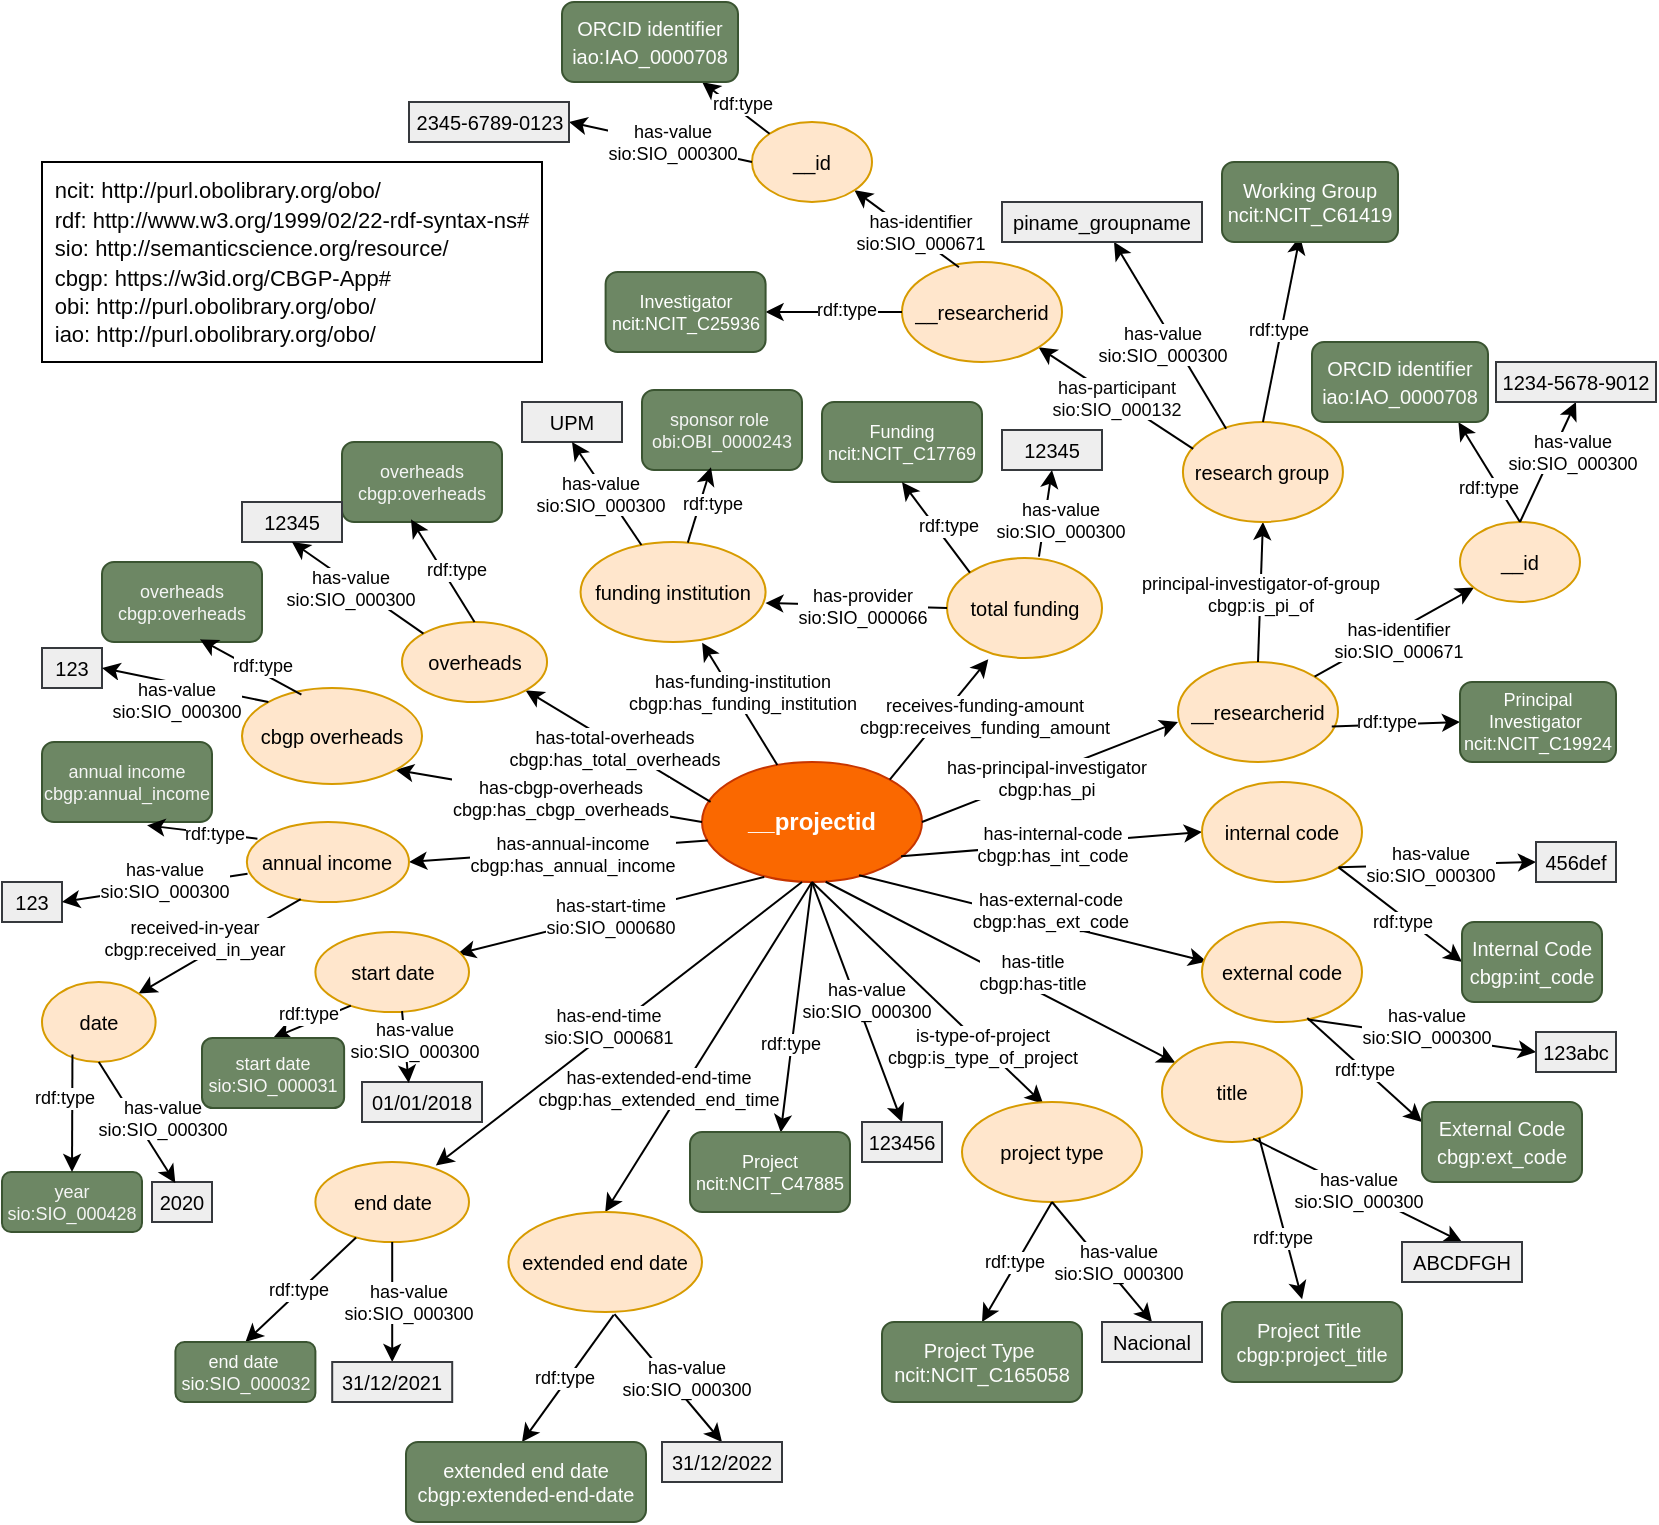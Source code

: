 <mxfile version="26.1.1">
  <diagram name="Página-1" id="Pl-FkIQaHepDsXEKqxGp">
    <mxGraphModel dx="1050" dy="470" grid="1" gridSize="10" guides="1" tooltips="1" connect="1" arrows="1" fold="1" page="1" pageScale="1" pageWidth="827" pageHeight="1169" math="0" shadow="0">
      <root>
        <mxCell id="0" />
        <mxCell id="1" parent="0" />
        <mxCell id="LgMS0iTI1OflwmQYuK7m-1" value="&lt;b&gt;&lt;font style=&quot;color: rgb(255, 255, 255);&quot;&gt;__projectid&lt;/font&gt;&lt;/b&gt;" style="ellipse;whiteSpace=wrap;html=1;fillColor=#fa6800;strokeColor=#C73500;fontColor=#000000;" parent="1" vertex="1">
          <mxGeometry x="350" y="400" width="110" height="60" as="geometry" />
        </mxCell>
        <mxCell id="LgMS0iTI1OflwmQYuK7m-2" value="" style="endArrow=classic;html=1;rounded=0;exitX=0.5;exitY=1;exitDx=0;exitDy=0;entryX=0.567;entryY=0.006;entryDx=0;entryDy=0;entryPerimeter=0;" parent="1" source="LgMS0iTI1OflwmQYuK7m-1" target="LgMS0iTI1OflwmQYuK7m-6" edge="1">
          <mxGeometry relative="1" as="geometry">
            <mxPoint x="400" y="460" as="sourcePoint" />
            <mxPoint x="360" y="540" as="targetPoint" />
          </mxGeometry>
        </mxCell>
        <mxCell id="LgMS0iTI1OflwmQYuK7m-3" value="rdf:type" style="edgeLabel;resizable=0;html=1;;align=center;verticalAlign=middle;fontSize=9;" parent="LgMS0iTI1OflwmQYuK7m-2" connectable="0" vertex="1">
          <mxGeometry relative="1" as="geometry">
            <mxPoint x="-3" y="18" as="offset" />
          </mxGeometry>
        </mxCell>
        <mxCell id="LgMS0iTI1OflwmQYuK7m-4" value="" style="endArrow=classic;html=1;rounded=0;exitX=0.5;exitY=1;exitDx=0;exitDy=0;entryX=0.5;entryY=0;entryDx=0;entryDy=0;" parent="1" source="LgMS0iTI1OflwmQYuK7m-1" target="LgMS0iTI1OflwmQYuK7m-8" edge="1">
          <mxGeometry relative="1" as="geometry">
            <mxPoint x="370" y="420" as="sourcePoint" />
            <mxPoint x="430" y="570" as="targetPoint" />
          </mxGeometry>
        </mxCell>
        <mxCell id="LgMS0iTI1OflwmQYuK7m-5" value="has-value&lt;div&gt;sio:SIO_000300&lt;/div&gt;" style="edgeLabel;resizable=0;html=1;;align=center;verticalAlign=middle;fontSize=9;labelBackgroundColor=default;" parent="LgMS0iTI1OflwmQYuK7m-4" connectable="0" vertex="1">
          <mxGeometry relative="1" as="geometry">
            <mxPoint x="4" y="-1" as="offset" />
          </mxGeometry>
        </mxCell>
        <mxCell id="LgMS0iTI1OflwmQYuK7m-6" value="Project&lt;div&gt;&lt;span style=&quot;font-family: &amp;quot;IBM Plex Sans&amp;quot;, Helvetica, Arial, sans-serif; text-align: start;&quot;&gt;ncit:NCIT_C47885&lt;/span&gt;&lt;/div&gt;" style="rounded=1;whiteSpace=wrap;html=1;fontSize=9;fillColor=#6d8764;strokeColor=#3A5431;fontColor=#ffffff;" parent="1" vertex="1">
          <mxGeometry x="344" y="585" width="80" height="40" as="geometry" />
        </mxCell>
        <mxCell id="LgMS0iTI1OflwmQYuK7m-7" value="&lt;div style=&quot;text-align: left;&quot;&gt;&lt;font style=&quot;font-size: 11px; color: light-dark(rgb(5, 5, 5), rgb(237, 237, 237));&quot;&gt;&lt;span style=&quot;background-color: transparent;&quot;&gt;ncit:&amp;nbsp;&lt;/span&gt;&lt;span style=&quot;background-color: transparent; font-family: &amp;quot;IBM Plex Sans&amp;quot;, Helvetica, Arial, sans-serif;&quot;&gt;http://purl.obolibrary.org/obo/&lt;/span&gt;&lt;/font&gt;&lt;/div&gt;&lt;div style=&quot;text-align: left;&quot;&gt;&lt;span style=&quot;font-family: &amp;quot;IBM Plex Sans&amp;quot;, Helvetica, Arial, sans-serif;&quot;&gt;&lt;font style=&quot;font-size: 11px; color: light-dark(rgb(5, 5, 5), rgb(237, 237, 237));&quot;&gt;rdf: http://www.w3.org/1999/02/22-rdf-syntax-ns#&lt;/font&gt;&lt;/span&gt;&lt;/div&gt;&lt;div style=&quot;text-align: left;&quot;&gt;&lt;font style=&quot;font-size: 11px; color: light-dark(rgb(5, 5, 5), rgb(237, 237, 237));&quot;&gt;&lt;span style=&quot;font-family: &amp;quot;IBM Plex Sans&amp;quot;, Helvetica, Arial, sans-serif;&quot;&gt;&lt;font style=&quot;&quot;&gt;sio:&amp;nbsp;&lt;/font&gt;&lt;/span&gt;&lt;span style=&quot;font-family: &amp;quot;IBM Plex Sans&amp;quot;, Helvetica, Arial, sans-serif; background-color: transparent;&quot;&gt;http://semanticscience.org/resource/&lt;/span&gt;&lt;/font&gt;&lt;/div&gt;&lt;div style=&quot;text-align: left;&quot;&gt;&lt;span style=&quot;font-family: &amp;quot;IBM Plex Sans&amp;quot;, Helvetica, Arial, sans-serif;&quot;&gt;&lt;font style=&quot;font-size: 11px; color: light-dark(rgb(5, 5, 5), rgb(237, 237, 237));&quot;&gt;cbgp: https://w3id.org/CBGP-App#&lt;/font&gt;&lt;/span&gt;&lt;/div&gt;&lt;div style=&quot;text-align: left;&quot;&gt;&lt;font style=&quot;font-size: 11px; color: light-dark(rgb(5, 5, 5), rgb(237, 237, 237));&quot;&gt;&lt;span style=&quot;font-family: &amp;quot;IBM Plex Sans&amp;quot;, Helvetica, Arial, sans-serif;&quot;&gt;&lt;font style=&quot;&quot;&gt;obi:&amp;nbsp;&lt;/font&gt;&lt;/span&gt;&lt;span style=&quot;font-family: &amp;quot;IBM Plex Sans&amp;quot;, Helvetica, Arial, sans-serif; background-color: transparent;&quot;&gt;http://purl.obolibrary.org/obo/&lt;/span&gt;&lt;/font&gt;&lt;/div&gt;&lt;div style=&quot;text-align: left;&quot;&gt;&lt;span style=&quot;font-family: &amp;quot;IBM Plex Sans&amp;quot;, Helvetica, Arial, sans-serif; background-color: transparent;&quot;&gt;&lt;font style=&quot;font-size: 11px; color: light-dark(rgb(5, 5, 5), rgb(237, 237, 237));&quot;&gt;iao: http://purl.obolibrary.org/obo/&lt;/font&gt;&lt;/span&gt;&lt;/div&gt;" style="text;html=1;align=center;verticalAlign=middle;whiteSpace=wrap;rounded=0;strokeColor=default;" parent="1" vertex="1">
          <mxGeometry x="20.0" y="100" width="250" height="100" as="geometry" />
        </mxCell>
        <mxCell id="LgMS0iTI1OflwmQYuK7m-8" value="123456" style="rounded=0;whiteSpace=wrap;html=1;fontSize=10;fillColor=#eeeeee;strokeColor=#36393d;" parent="1" vertex="1">
          <mxGeometry x="430" y="580" width="40" height="20" as="geometry" />
        </mxCell>
        <mxCell id="LgMS0iTI1OflwmQYuK7m-9" value="" style="endArrow=classic;html=1;rounded=0;entryX=0.451;entryY=0.018;entryDx=0;entryDy=0;entryPerimeter=0;exitX=0.5;exitY=1;exitDx=0;exitDy=0;" parent="1" source="LgMS0iTI1OflwmQYuK7m-1" target="LgMS0iTI1OflwmQYuK7m-11" edge="1">
          <mxGeometry relative="1" as="geometry">
            <mxPoint x="410" y="460" as="sourcePoint" />
            <mxPoint x="530" y="570" as="targetPoint" />
          </mxGeometry>
        </mxCell>
        <mxCell id="LgMS0iTI1OflwmQYuK7m-10" value="is-type-of-project&lt;div&gt;cbgp:is_type_of_project&lt;/div&gt;" style="edgeLabel;resizable=0;html=1;;align=center;verticalAlign=middle;fontSize=9;" parent="LgMS0iTI1OflwmQYuK7m-9" connectable="0" vertex="1">
          <mxGeometry relative="1" as="geometry">
            <mxPoint x="27" y="26" as="offset" />
          </mxGeometry>
        </mxCell>
        <mxCell id="LgMS0iTI1OflwmQYuK7m-11" value="project type" style="ellipse;whiteSpace=wrap;html=1;fillColor=#ffe6cc;strokeColor=#d79b00;fontSize=10;fontColor=#000000;" parent="1" vertex="1">
          <mxGeometry x="480" y="570" width="90" height="50" as="geometry" />
        </mxCell>
        <mxCell id="LgMS0iTI1OflwmQYuK7m-12" value="" style="endArrow=classic;html=1;rounded=0;exitX=0.5;exitY=1;exitDx=0;exitDy=0;entryX=0.5;entryY=0;entryDx=0;entryDy=0;" parent="1" source="LgMS0iTI1OflwmQYuK7m-11" target="LgMS0iTI1OflwmQYuK7m-16" edge="1">
          <mxGeometry relative="1" as="geometry">
            <mxPoint x="370" y="600" as="sourcePoint" />
            <mxPoint x="500" y="680" as="targetPoint" />
          </mxGeometry>
        </mxCell>
        <mxCell id="LgMS0iTI1OflwmQYuK7m-13" value="rdf:type" style="edgeLabel;resizable=0;html=1;;align=center;verticalAlign=middle;fontSize=9;" parent="LgMS0iTI1OflwmQYuK7m-12" connectable="0" vertex="1">
          <mxGeometry relative="1" as="geometry">
            <mxPoint x="-2" as="offset" />
          </mxGeometry>
        </mxCell>
        <mxCell id="LgMS0iTI1OflwmQYuK7m-14" value="" style="endArrow=classic;html=1;rounded=0;exitX=0.5;exitY=1;exitDx=0;exitDy=0;entryX=0.5;entryY=0;entryDx=0;entryDy=0;" parent="1" source="LgMS0iTI1OflwmQYuK7m-11" target="LgMS0iTI1OflwmQYuK7m-17" edge="1">
          <mxGeometry relative="1" as="geometry">
            <mxPoint x="370" y="600" as="sourcePoint" />
            <mxPoint x="590" y="690" as="targetPoint" />
          </mxGeometry>
        </mxCell>
        <mxCell id="LgMS0iTI1OflwmQYuK7m-15" value="has-value&lt;div&gt;sio:SIO_000300&lt;/div&gt;" style="edgeLabel;resizable=0;html=1;;align=center;verticalAlign=middle;fontSize=9;" parent="LgMS0iTI1OflwmQYuK7m-14" connectable="0" vertex="1">
          <mxGeometry relative="1" as="geometry">
            <mxPoint x="8" as="offset" />
          </mxGeometry>
        </mxCell>
        <mxCell id="LgMS0iTI1OflwmQYuK7m-16" value="&lt;span style=&quot;font-size: 10px;&quot;&gt;Project Type&amp;nbsp;&lt;/span&gt;&lt;div style=&quot;font-size: 10px;&quot;&gt;ncit:&lt;span style=&quot;font-family: &amp;quot;IBM Plex Sans&amp;quot;, Helvetica, Arial, sans-serif; text-align: start; background-color: transparent;&quot;&gt;NCIT_C165058&lt;/span&gt;&lt;/div&gt;" style="rounded=1;whiteSpace=wrap;html=1;fontSize=11;fillColor=#6d8764;strokeColor=#3A5431;fontColor=light-dark(#fcfcfc, #121212);" parent="1" vertex="1">
          <mxGeometry x="440" y="680" width="100" height="40" as="geometry" />
        </mxCell>
        <mxCell id="LgMS0iTI1OflwmQYuK7m-17" value="Nacional" style="rounded=0;whiteSpace=wrap;html=1;fontSize=10;fillColor=#eeeeee;strokeColor=#36393d;" parent="1" vertex="1">
          <mxGeometry x="550" y="680" width="50" height="20" as="geometry" />
        </mxCell>
        <mxCell id="LgMS0iTI1OflwmQYuK7m-18" value="" style="endArrow=classic;html=1;rounded=0;exitX=0.562;exitY=0.998;exitDx=0;exitDy=0;exitPerimeter=0;" parent="1" source="LgMS0iTI1OflwmQYuK7m-1" target="LgMS0iTI1OflwmQYuK7m-20" edge="1">
          <mxGeometry relative="1" as="geometry">
            <mxPoint x="370" y="500" as="sourcePoint" />
            <mxPoint x="600" y="530" as="targetPoint" />
          </mxGeometry>
        </mxCell>
        <mxCell id="LgMS0iTI1OflwmQYuK7m-19" value="has-title&lt;div&gt;cbgp:has-title&lt;/div&gt;" style="edgeLabel;resizable=0;html=1;;align=center;verticalAlign=middle;fontSize=9;" parent="LgMS0iTI1OflwmQYuK7m-18" connectable="0" vertex="1">
          <mxGeometry relative="1" as="geometry">
            <mxPoint x="15" as="offset" />
          </mxGeometry>
        </mxCell>
        <mxCell id="LgMS0iTI1OflwmQYuK7m-20" value="title" style="ellipse;whiteSpace=wrap;html=1;fillColor=#ffe6cc;strokeColor=#d79b00;fontSize=10;fontColor=#000000;" parent="1" vertex="1">
          <mxGeometry x="580" y="540" width="70" height="50" as="geometry" />
        </mxCell>
        <mxCell id="LgMS0iTI1OflwmQYuK7m-24" value="" style="endArrow=classic;html=1;rounded=0;exitX=0.694;exitY=0.958;exitDx=0;exitDy=0;fontSize=9;exitPerimeter=0;entryX=0.445;entryY=-0.035;entryDx=0;entryDy=0;entryPerimeter=0;" parent="1" source="LgMS0iTI1OflwmQYuK7m-20" target="LgMS0iTI1OflwmQYuK7m-29" edge="1">
          <mxGeometry relative="1" as="geometry">
            <mxPoint x="660" y="620" as="sourcePoint" />
            <mxPoint x="630" y="670" as="targetPoint" />
          </mxGeometry>
        </mxCell>
        <mxCell id="LgMS0iTI1OflwmQYuK7m-25" value="rdf:type" style="edgeLabel;resizable=0;html=1;;align=center;verticalAlign=middle;fontSize=9;" parent="LgMS0iTI1OflwmQYuK7m-24" connectable="0" vertex="1">
          <mxGeometry relative="1" as="geometry">
            <mxPoint y="9" as="offset" />
          </mxGeometry>
        </mxCell>
        <mxCell id="LgMS0iTI1OflwmQYuK7m-26" value="" style="endArrow=classic;html=1;rounded=0;exitX=0.65;exitY=0.966;exitDx=0;exitDy=0;exitPerimeter=0;entryX=0.5;entryY=0;entryDx=0;entryDy=0;" parent="1" source="LgMS0iTI1OflwmQYuK7m-20" target="LgMS0iTI1OflwmQYuK7m-30" edge="1">
          <mxGeometry relative="1" as="geometry">
            <mxPoint x="630" y="590" as="sourcePoint" />
            <mxPoint x="720" y="630" as="targetPoint" />
          </mxGeometry>
        </mxCell>
        <mxCell id="LgMS0iTI1OflwmQYuK7m-27" value="has-value&lt;div&gt;sio:SIO_000300&lt;/div&gt;" style="edgeLabel;resizable=0;html=1;;align=center;verticalAlign=middle;fontSize=9;" parent="LgMS0iTI1OflwmQYuK7m-26" connectable="0" vertex="1">
          <mxGeometry relative="1" as="geometry" />
        </mxCell>
        <mxCell id="LgMS0iTI1OflwmQYuK7m-29" value="&lt;span style=&quot;font-size: 10px;&quot;&gt;Project Title&amp;nbsp;&lt;/span&gt;&lt;div style=&quot;font-size: 10px;&quot;&gt;cbgp:project_title&lt;/div&gt;" style="rounded=1;whiteSpace=wrap;html=1;fontSize=11;fillColor=#6d8764;strokeColor=#3A5431;fontColor=light-dark(#fcfcfc, #121212);" parent="1" vertex="1">
          <mxGeometry x="610" y="670" width="90" height="40" as="geometry" />
        </mxCell>
        <mxCell id="LgMS0iTI1OflwmQYuK7m-30" value="ABCDFGH" style="rounded=0;whiteSpace=wrap;html=1;fontSize=10;fillColor=#eeeeee;strokeColor=#36393d;" parent="1" vertex="1">
          <mxGeometry x="700" y="640" width="60" height="20" as="geometry" />
        </mxCell>
        <mxCell id="LgMS0iTI1OflwmQYuK7m-31" value="" style="endArrow=classic;html=1;rounded=0;exitX=0.714;exitY=0.944;exitDx=0;exitDy=0;exitPerimeter=0;entryX=0.029;entryY=0.395;entryDx=0;entryDy=0;entryPerimeter=0;" parent="1" source="LgMS0iTI1OflwmQYuK7m-1" target="LgMS0iTI1OflwmQYuK7m-33" edge="1">
          <mxGeometry relative="1" as="geometry">
            <mxPoint x="460" y="470" as="sourcePoint" />
            <mxPoint x="620" y="500" as="targetPoint" />
          </mxGeometry>
        </mxCell>
        <mxCell id="LgMS0iTI1OflwmQYuK7m-32" value="has-external-code&lt;div&gt;cbgp:has_ext_code&lt;/div&gt;" style="edgeLabel;resizable=0;html=1;;align=center;verticalAlign=middle;fontSize=9;" parent="LgMS0iTI1OflwmQYuK7m-31" connectable="0" vertex="1">
          <mxGeometry relative="1" as="geometry">
            <mxPoint x="8" y="-4" as="offset" />
          </mxGeometry>
        </mxCell>
        <mxCell id="LgMS0iTI1OflwmQYuK7m-33" value="external code" style="ellipse;whiteSpace=wrap;html=1;fillColor=#ffe6cc;strokeColor=#d79b00;fontSize=10;fontColor=#000000;" parent="1" vertex="1">
          <mxGeometry x="600" y="480" width="80" height="50" as="geometry" />
        </mxCell>
        <mxCell id="LgMS0iTI1OflwmQYuK7m-34" value="" style="endArrow=classic;html=1;rounded=0;exitX=0.658;exitY=0.96;exitDx=0;exitDy=0;exitPerimeter=0;entryX=0;entryY=0.25;entryDx=0;entryDy=0;" parent="1" source="LgMS0iTI1OflwmQYuK7m-33" target="LgMS0iTI1OflwmQYuK7m-38" edge="1">
          <mxGeometry relative="1" as="geometry">
            <mxPoint x="620" y="470" as="sourcePoint" />
            <mxPoint x="710" y="580" as="targetPoint" />
          </mxGeometry>
        </mxCell>
        <mxCell id="LgMS0iTI1OflwmQYuK7m-35" value="rdf:type" style="edgeLabel;resizable=0;html=1;;align=center;verticalAlign=middle;fontSize=9;" parent="LgMS0iTI1OflwmQYuK7m-34" connectable="0" vertex="1">
          <mxGeometry relative="1" as="geometry" />
        </mxCell>
        <mxCell id="LgMS0iTI1OflwmQYuK7m-36" value="" style="endArrow=classic;html=1;rounded=0;exitX=0.663;exitY=0.975;exitDx=0;exitDy=0;exitPerimeter=0;entryX=0;entryY=0.5;entryDx=0;entryDy=0;" parent="1" source="LgMS0iTI1OflwmQYuK7m-33" target="LgMS0iTI1OflwmQYuK7m-39" edge="1">
          <mxGeometry relative="1" as="geometry">
            <mxPoint x="620" y="560" as="sourcePoint" />
            <mxPoint x="780" y="550" as="targetPoint" />
          </mxGeometry>
        </mxCell>
        <mxCell id="LgMS0iTI1OflwmQYuK7m-37" value="has-value&lt;div&gt;sio:SIO_000300&lt;/div&gt;" style="edgeLabel;resizable=0;html=1;;align=center;verticalAlign=middle;fontSize=9;" parent="LgMS0iTI1OflwmQYuK7m-36" connectable="0" vertex="1">
          <mxGeometry relative="1" as="geometry">
            <mxPoint x="2" y="-5" as="offset" />
          </mxGeometry>
        </mxCell>
        <mxCell id="LgMS0iTI1OflwmQYuK7m-38" value="&lt;span style=&quot;font-size: 10px;&quot;&gt;External Code&lt;/span&gt;&lt;div&gt;&lt;span style=&quot;font-size: 10px;&quot;&gt;cbgp:ext_code&lt;/span&gt;&lt;/div&gt;" style="rounded=1;whiteSpace=wrap;html=1;fontSize=11;fillColor=#6d8764;strokeColor=#3A5431;fontColor=light-dark(#fcfcfc, #121212);" parent="1" vertex="1">
          <mxGeometry x="710" y="570" width="80" height="40" as="geometry" />
        </mxCell>
        <mxCell id="LgMS0iTI1OflwmQYuK7m-39" value="123abc" style="rounded=0;whiteSpace=wrap;html=1;fontSize=10;fillColor=#eeeeee;strokeColor=#36393d;" parent="1" vertex="1">
          <mxGeometry x="767" y="535" width="40" height="20" as="geometry" />
        </mxCell>
        <mxCell id="LgMS0iTI1OflwmQYuK7m-41" value="" style="endArrow=classic;html=1;rounded=0;exitX=0.905;exitY=0.786;exitDx=0;exitDy=0;exitPerimeter=0;entryX=0;entryY=0.5;entryDx=0;entryDy=0;" parent="1" source="LgMS0iTI1OflwmQYuK7m-1" target="LgMS0iTI1OflwmQYuK7m-43" edge="1">
          <mxGeometry relative="1" as="geometry">
            <mxPoint x="520" y="460" as="sourcePoint" />
            <mxPoint x="610" y="440" as="targetPoint" />
          </mxGeometry>
        </mxCell>
        <mxCell id="LgMS0iTI1OflwmQYuK7m-42" value="has-internal-code&lt;div&gt;cbgp:has_int_code&lt;/div&gt;" style="edgeLabel;resizable=0;html=1;;align=center;verticalAlign=middle;fontSize=9;" parent="LgMS0iTI1OflwmQYuK7m-41" connectable="0" vertex="1">
          <mxGeometry relative="1" as="geometry" />
        </mxCell>
        <mxCell id="LgMS0iTI1OflwmQYuK7m-43" value="internal code" style="ellipse;whiteSpace=wrap;html=1;fillColor=#ffe6cc;strokeColor=#d79b00;fontSize=10;fontColor=#000000;" parent="1" vertex="1">
          <mxGeometry x="600" y="410" width="80" height="50" as="geometry" />
        </mxCell>
        <mxCell id="LgMS0iTI1OflwmQYuK7m-44" value="" style="endArrow=classic;html=1;rounded=0;exitX=1;exitY=1;exitDx=0;exitDy=0;entryX=0;entryY=0.5;entryDx=0;entryDy=0;" parent="1" source="LgMS0iTI1OflwmQYuK7m-43" target="LgMS0iTI1OflwmQYuK7m-48" edge="1">
          <mxGeometry relative="1" as="geometry">
            <mxPoint x="520" y="460" as="sourcePoint" />
            <mxPoint x="730" y="500" as="targetPoint" />
          </mxGeometry>
        </mxCell>
        <mxCell id="LgMS0iTI1OflwmQYuK7m-45" value="rdf:type" style="edgeLabel;resizable=0;html=1;;align=center;verticalAlign=middle;fontSize=9;" parent="LgMS0iTI1OflwmQYuK7m-44" connectable="0" vertex="1">
          <mxGeometry relative="1" as="geometry">
            <mxPoint x="1" y="3" as="offset" />
          </mxGeometry>
        </mxCell>
        <mxCell id="LgMS0iTI1OflwmQYuK7m-46" value="" style="endArrow=classic;html=1;rounded=0;exitX=1;exitY=1;exitDx=0;exitDy=0;entryX=0;entryY=0.5;entryDx=0;entryDy=0;" parent="1" source="LgMS0iTI1OflwmQYuK7m-43" target="LgMS0iTI1OflwmQYuK7m-49" edge="1">
          <mxGeometry relative="1" as="geometry">
            <mxPoint x="520" y="460" as="sourcePoint" />
            <mxPoint x="770" y="450" as="targetPoint" />
          </mxGeometry>
        </mxCell>
        <mxCell id="LgMS0iTI1OflwmQYuK7m-47" value="has-value&lt;div&gt;sio:SIO_000300&lt;/div&gt;" style="edgeLabel;resizable=0;html=1;;align=center;verticalAlign=middle;fontSize=9;" parent="LgMS0iTI1OflwmQYuK7m-46" connectable="0" vertex="1">
          <mxGeometry relative="1" as="geometry">
            <mxPoint x="-4" y="-1" as="offset" />
          </mxGeometry>
        </mxCell>
        <mxCell id="LgMS0iTI1OflwmQYuK7m-48" value="&lt;span style=&quot;font-size: 10px;&quot;&gt;Internal Code&lt;/span&gt;&lt;div&gt;&lt;span style=&quot;font-size: 10px;&quot;&gt;cbgp:int_code&lt;/span&gt;&lt;/div&gt;" style="rounded=1;whiteSpace=wrap;html=1;fontSize=11;fillColor=#6d8764;strokeColor=#3A5431;fontColor=light-dark(#fcfcfc, #121212);" parent="1" vertex="1">
          <mxGeometry x="730" y="480" width="70" height="40" as="geometry" />
        </mxCell>
        <mxCell id="LgMS0iTI1OflwmQYuK7m-49" value="456def" style="rounded=0;whiteSpace=wrap;html=1;fontSize=10;fillColor=#eeeeee;strokeColor=#36393d;" parent="1" vertex="1">
          <mxGeometry x="767" y="440" width="40" height="20" as="geometry" />
        </mxCell>
        <mxCell id="LgMS0iTI1OflwmQYuK7m-50" value="" style="endArrow=classic;html=1;rounded=0;exitX=1;exitY=0.5;exitDx=0;exitDy=0;entryX=0;entryY=0.6;entryDx=0;entryDy=0;entryPerimeter=0;" parent="1" source="LgMS0iTI1OflwmQYuK7m-1" target="LgMS0iTI1OflwmQYuK7m-52" edge="1">
          <mxGeometry relative="1" as="geometry">
            <mxPoint x="370" y="450" as="sourcePoint" />
            <mxPoint x="600" y="380" as="targetPoint" />
          </mxGeometry>
        </mxCell>
        <mxCell id="LgMS0iTI1OflwmQYuK7m-51" value="has-principal-investigator&lt;div&gt;cbgp:has_pi&lt;/div&gt;" style="edgeLabel;resizable=0;html=1;;align=center;verticalAlign=middle;fontSize=9;" parent="LgMS0iTI1OflwmQYuK7m-50" connectable="0" vertex="1">
          <mxGeometry relative="1" as="geometry">
            <mxPoint x="-2" y="3" as="offset" />
          </mxGeometry>
        </mxCell>
        <mxCell id="LgMS0iTI1OflwmQYuK7m-52" value="__researcherid" style="ellipse;whiteSpace=wrap;html=1;fillColor=#ffe6cc;strokeColor=#d79b00;fontSize=10;fontColor=#000000;" parent="1" vertex="1">
          <mxGeometry x="588" y="350" width="80" height="50" as="geometry" />
        </mxCell>
        <mxCell id="LgMS0iTI1OflwmQYuK7m-53" value="" style="endArrow=classic;html=1;rounded=0;exitX=1;exitY=0;exitDx=0;exitDy=0;" parent="1" source="LgMS0iTI1OflwmQYuK7m-52" target="LgMS0iTI1OflwmQYuK7m-55" edge="1">
          <mxGeometry relative="1" as="geometry">
            <mxPoint x="667.43" y="321" as="sourcePoint" />
            <mxPoint x="734.47" y="230" as="targetPoint" />
          </mxGeometry>
        </mxCell>
        <mxCell id="LgMS0iTI1OflwmQYuK7m-54" value="has-identifier&lt;div&gt;sio:SIO_000671&lt;/div&gt;" style="edgeLabel;resizable=0;html=1;;align=center;verticalAlign=middle;fontSize=9;" parent="LgMS0iTI1OflwmQYuK7m-53" connectable="0" vertex="1">
          <mxGeometry relative="1" as="geometry">
            <mxPoint x="2" y="4" as="offset" />
          </mxGeometry>
        </mxCell>
        <mxCell id="LgMS0iTI1OflwmQYuK7m-55" value="__id" style="ellipse;whiteSpace=wrap;html=1;fillColor=#ffe6cc;strokeColor=#d79b00;fontSize=10;fontColor=#000000;" parent="1" vertex="1">
          <mxGeometry x="729" y="280" width="60" height="40" as="geometry" />
        </mxCell>
        <mxCell id="LgMS0iTI1OflwmQYuK7m-56" value="" style="endArrow=classic;html=1;rounded=0;exitX=0.961;exitY=0.646;exitDx=0;exitDy=0;entryX=0;entryY=0.5;entryDx=0;entryDy=0;exitPerimeter=0;" parent="1" source="LgMS0iTI1OflwmQYuK7m-52" target="LgMS0iTI1OflwmQYuK7m-58" edge="1">
          <mxGeometry relative="1" as="geometry">
            <mxPoint x="680" y="360" as="sourcePoint" />
            <mxPoint x="750" y="340" as="targetPoint" />
          </mxGeometry>
        </mxCell>
        <mxCell id="LgMS0iTI1OflwmQYuK7m-57" value="rdf:type" style="edgeLabel;resizable=0;html=1;;align=center;verticalAlign=middle;fontSize=9;" parent="LgMS0iTI1OflwmQYuK7m-56" connectable="0" vertex="1">
          <mxGeometry relative="1" as="geometry">
            <mxPoint x="-5" y="-1" as="offset" />
          </mxGeometry>
        </mxCell>
        <mxCell id="LgMS0iTI1OflwmQYuK7m-58" value="&lt;span&gt;Principal Investigator&amp;nbsp;&lt;/span&gt;&lt;div&gt;&lt;span&gt;ncit:&lt;/span&gt;&lt;span style=&quot;font-family: &amp;quot;IBM Plex Sans&amp;quot;, Helvetica, Arial, sans-serif; text-align: start; background-color: transparent;&quot;&gt;NCIT_C19924&lt;/span&gt;&lt;/div&gt;" style="rounded=1;whiteSpace=wrap;html=1;fontSize=9;fillColor=#6d8764;strokeColor=#3A5431;fontColor=light-dark(#ffffff, #121212);" parent="1" vertex="1">
          <mxGeometry x="729" y="360" width="78" height="40" as="geometry" />
        </mxCell>
        <mxCell id="LgMS0iTI1OflwmQYuK7m-59" value="" style="endArrow=classic;html=1;rounded=0;exitX=0.5;exitY=0;exitDx=0;exitDy=0;entryX=0.832;entryY=1.003;entryDx=0;entryDy=0;entryPerimeter=0;" parent="1" source="LgMS0iTI1OflwmQYuK7m-55" target="LgMS0iTI1OflwmQYuK7m-63" edge="1">
          <mxGeometry relative="1" as="geometry">
            <mxPoint x="714.47" y="190" as="sourcePoint" />
            <mxPoint x="734.47" y="190" as="targetPoint" />
          </mxGeometry>
        </mxCell>
        <mxCell id="LgMS0iTI1OflwmQYuK7m-60" value="rdf:type" style="edgeLabel;resizable=0;html=1;;align=center;verticalAlign=middle;fontSize=9;" parent="LgMS0iTI1OflwmQYuK7m-59" connectable="0" vertex="1">
          <mxGeometry relative="1" as="geometry">
            <mxPoint x="-1" y="8" as="offset" />
          </mxGeometry>
        </mxCell>
        <mxCell id="LgMS0iTI1OflwmQYuK7m-61" value="" style="endArrow=classic;html=1;rounded=0;exitX=0.5;exitY=0;exitDx=0;exitDy=0;entryX=0.5;entryY=1;entryDx=0;entryDy=0;" parent="1" source="LgMS0iTI1OflwmQYuK7m-55" target="LgMS0iTI1OflwmQYuK7m-64" edge="1">
          <mxGeometry relative="1" as="geometry">
            <mxPoint x="714.47" y="190" as="sourcePoint" />
            <mxPoint x="794.47" y="150" as="targetPoint" />
          </mxGeometry>
        </mxCell>
        <mxCell id="LgMS0iTI1OflwmQYuK7m-62" value="has-value&lt;div&gt;sio:SIO_000300&lt;/div&gt;" style="edgeLabel;resizable=0;html=1;;align=center;verticalAlign=middle;fontSize=9;" parent="LgMS0iTI1OflwmQYuK7m-61" connectable="0" vertex="1">
          <mxGeometry relative="1" as="geometry">
            <mxPoint x="12" y="-5" as="offset" />
          </mxGeometry>
        </mxCell>
        <mxCell id="LgMS0iTI1OflwmQYuK7m-63" value="&lt;span style=&quot;font-size: 10px;&quot;&gt;ORCID identifier&lt;/span&gt;&lt;div&gt;&lt;span style=&quot;font-size: 10px;&quot;&gt;iao:IAO_0000708&lt;/span&gt;&lt;/div&gt;" style="rounded=1;whiteSpace=wrap;html=1;fontSize=11;fillColor=#6d8764;strokeColor=#3A5431;fontColor=light-dark(#fcfcfc, #121212);" parent="1" vertex="1">
          <mxGeometry x="655" y="190" width="88" height="40" as="geometry" />
        </mxCell>
        <mxCell id="LgMS0iTI1OflwmQYuK7m-64" value="1234-5678-9012" style="rounded=0;whiteSpace=wrap;html=1;fontSize=10;fillColor=#eeeeee;strokeColor=#36393d;" parent="1" vertex="1">
          <mxGeometry x="747" y="200" width="80" height="20" as="geometry" />
        </mxCell>
        <mxCell id="LgMS0iTI1OflwmQYuK7m-65" value="" style="endArrow=classic;html=1;rounded=0;entryX=0.5;entryY=1;entryDx=0;entryDy=0;exitX=0.5;exitY=0;exitDx=0;exitDy=0;" parent="1" source="LgMS0iTI1OflwmQYuK7m-52" target="LgMS0iTI1OflwmQYuK7m-67" edge="1">
          <mxGeometry relative="1" as="geometry">
            <mxPoint x="620" y="350" as="sourcePoint" />
            <mxPoint x="654.47" y="230" as="targetPoint" />
          </mxGeometry>
        </mxCell>
        <mxCell id="LgMS0iTI1OflwmQYuK7m-66" value="principal-investigator-of-group&lt;div&gt;cbgp:is_pi_of&lt;/div&gt;" style="edgeLabel;resizable=0;html=1;;align=center;verticalAlign=middle;fontSize=9;" parent="LgMS0iTI1OflwmQYuK7m-65" connectable="0" vertex="1">
          <mxGeometry relative="1" as="geometry">
            <mxPoint y="1" as="offset" />
          </mxGeometry>
        </mxCell>
        <mxCell id="LgMS0iTI1OflwmQYuK7m-67" value="research group" style="ellipse;whiteSpace=wrap;html=1;fillColor=#ffe6cc;strokeColor=#d79b00;fontSize=10;fontColor=#000000;" parent="1" vertex="1">
          <mxGeometry x="590.47" y="230" width="80" height="50" as="geometry" />
        </mxCell>
        <mxCell id="LgMS0iTI1OflwmQYuK7m-68" value="" style="endArrow=classic;html=1;rounded=0;exitX=0.5;exitY=0;exitDx=0;exitDy=0;entryX=0.443;entryY=0.929;entryDx=0;entryDy=0;entryPerimeter=0;" parent="1" source="LgMS0iTI1OflwmQYuK7m-67" target="LgMS0iTI1OflwmQYuK7m-70" edge="1">
          <mxGeometry relative="1" as="geometry">
            <mxPoint x="444.47" y="220" as="sourcePoint" />
            <mxPoint x="626.47" y="140" as="targetPoint" />
          </mxGeometry>
        </mxCell>
        <mxCell id="LgMS0iTI1OflwmQYuK7m-69" value="rdf:type" style="edgeLabel;resizable=0;html=1;;align=center;verticalAlign=middle;fontSize=9;" parent="LgMS0iTI1OflwmQYuK7m-68" connectable="0" vertex="1">
          <mxGeometry relative="1" as="geometry">
            <mxPoint x="-2" as="offset" />
          </mxGeometry>
        </mxCell>
        <mxCell id="LgMS0iTI1OflwmQYuK7m-70" value="&lt;span&gt;Working Group&lt;/span&gt;&lt;div&gt;&lt;span&gt;ncit:&lt;/span&gt;&lt;span style=&quot;font-family: &amp;quot;IBM Plex Sans&amp;quot;, Helvetica, Arial, sans-serif; text-align: start; background-color: transparent;&quot;&gt;NCIT_C61419&lt;/span&gt;&lt;/div&gt;" style="rounded=1;whiteSpace=wrap;html=1;fontSize=10;fillColor=#6d8764;strokeColor=#3A5431;fontColor=light-dark(#ffffff, #121212);" parent="1" vertex="1">
          <mxGeometry x="610" y="100" width="88" height="40" as="geometry" />
        </mxCell>
        <mxCell id="LgMS0iTI1OflwmQYuK7m-72" value="" style="endArrow=classic;html=1;rounded=0;exitX=0.27;exitY=0.067;exitDx=0;exitDy=0;exitPerimeter=0;" parent="1" source="LgMS0iTI1OflwmQYuK7m-67" target="LgMS0iTI1OflwmQYuK7m-74" edge="1">
          <mxGeometry relative="1" as="geometry">
            <mxPoint x="514.47" y="210" as="sourcePoint" />
            <mxPoint x="554.47" y="150" as="targetPoint" />
          </mxGeometry>
        </mxCell>
        <mxCell id="LgMS0iTI1OflwmQYuK7m-73" value="has-value&lt;div&gt;sio:SIO_000300&lt;/div&gt;" style="edgeLabel;resizable=0;html=1;;align=center;verticalAlign=middle;fontSize=9;" parent="LgMS0iTI1OflwmQYuK7m-72" connectable="0" vertex="1">
          <mxGeometry relative="1" as="geometry">
            <mxPoint x="-4" y="4" as="offset" />
          </mxGeometry>
        </mxCell>
        <mxCell id="LgMS0iTI1OflwmQYuK7m-74" value="piname_groupname" style="rounded=0;whiteSpace=wrap;html=1;fontSize=10;fillColor=#eeeeee;strokeColor=#36393d;" parent="1" vertex="1">
          <mxGeometry x="500" y="120" width="100" height="20" as="geometry" />
        </mxCell>
        <mxCell id="LgMS0iTI1OflwmQYuK7m-75" value="" style="endArrow=classic;html=1;rounded=0;exitX=0.064;exitY=0.269;exitDx=0;exitDy=0;exitPerimeter=0;entryX=1;entryY=1;entryDx=0;entryDy=0;" parent="1" source="LgMS0iTI1OflwmQYuK7m-67" target="LgMS0iTI1OflwmQYuK7m-77" edge="1">
          <mxGeometry relative="1" as="geometry">
            <mxPoint x="514.47" y="210" as="sourcePoint" />
            <mxPoint x="494.47" y="203" as="targetPoint" />
          </mxGeometry>
        </mxCell>
        <mxCell id="LgMS0iTI1OflwmQYuK7m-76" value="has-participant&lt;div&gt;sio:&lt;span style=&quot;font-family: &amp;quot;IBM Plex Sans&amp;quot;, Helvetica, Arial, sans-serif; text-align: start; text-wrap-mode: wrap; background-color: light-dark(#ffffff, var(--ge-dark-color, #121212));&quot;&gt;SIO_000132&lt;/span&gt;&lt;/div&gt;" style="edgeLabel;resizable=0;html=1;;align=center;verticalAlign=middle;fontSize=9;fontColor=light-dark(#080808, #ededed);" parent="LgMS0iTI1OflwmQYuK7m-75" connectable="0" vertex="1">
          <mxGeometry relative="1" as="geometry" />
        </mxCell>
        <mxCell id="LgMS0iTI1OflwmQYuK7m-77" value="__researcherid" style="ellipse;whiteSpace=wrap;html=1;fillColor=#ffe6cc;strokeColor=#d79b00;fontSize=10;fontColor=#000000;" parent="1" vertex="1">
          <mxGeometry x="450" y="150" width="80" height="50" as="geometry" />
        </mxCell>
        <mxCell id="LgMS0iTI1OflwmQYuK7m-78" value="" style="endArrow=classic;html=1;rounded=0;entryX=1;entryY=1;entryDx=0;entryDy=0;exitX=0.356;exitY=0.053;exitDx=0;exitDy=0;exitPerimeter=0;" parent="1" source="LgMS0iTI1OflwmQYuK7m-77" target="LgMS0iTI1OflwmQYuK7m-80" edge="1">
          <mxGeometry relative="1" as="geometry">
            <mxPoint x="453" y="160" as="sourcePoint" />
            <mxPoint x="554.47" y="247.48" as="targetPoint" />
          </mxGeometry>
        </mxCell>
        <mxCell id="LgMS0iTI1OflwmQYuK7m-79" value="has-identifier&lt;div&gt;sio:SIO_000671&lt;/div&gt;" style="edgeLabel;resizable=0;html=1;;align=center;verticalAlign=middle;fontSize=9;" parent="LgMS0iTI1OflwmQYuK7m-78" connectable="0" vertex="1">
          <mxGeometry relative="1" as="geometry">
            <mxPoint x="6" y="1" as="offset" />
          </mxGeometry>
        </mxCell>
        <mxCell id="LgMS0iTI1OflwmQYuK7m-80" value="__id" style="ellipse;whiteSpace=wrap;html=1;fillColor=#ffe6cc;strokeColor=#d79b00;fontSize=10;fontColor=#000000;" parent="1" vertex="1">
          <mxGeometry x="375" y="80" width="60" height="40" as="geometry" />
        </mxCell>
        <mxCell id="LgMS0iTI1OflwmQYuK7m-81" value="" style="endArrow=classic;html=1;rounded=0;exitX=0;exitY=0;exitDx=0;exitDy=0;" parent="1" source="LgMS0iTI1OflwmQYuK7m-80" target="LgMS0iTI1OflwmQYuK7m-83" edge="1">
          <mxGeometry relative="1" as="geometry">
            <mxPoint x="408" y="70" as="sourcePoint" />
            <mxPoint x="463" y="250" as="targetPoint" />
          </mxGeometry>
        </mxCell>
        <mxCell id="LgMS0iTI1OflwmQYuK7m-82" value="rdf:type" style="edgeLabel;resizable=0;html=1;;align=center;verticalAlign=middle;fontSize=9;" parent="LgMS0iTI1OflwmQYuK7m-81" connectable="0" vertex="1">
          <mxGeometry relative="1" as="geometry">
            <mxPoint x="3" y="-2" as="offset" />
          </mxGeometry>
        </mxCell>
        <mxCell id="LgMS0iTI1OflwmQYuK7m-83" value="&lt;span style=&quot;font-size: 10px;&quot;&gt;ORCID identifier&lt;/span&gt;&lt;div&gt;&lt;span style=&quot;font-size: 10px;&quot;&gt;iao:IAO_0000708&lt;/span&gt;&lt;/div&gt;" style="rounded=1;whiteSpace=wrap;html=1;fontSize=11;fillColor=#6d8764;strokeColor=#3A5431;fontColor=light-dark(#fcfcfc, #121212);" parent="1" vertex="1">
          <mxGeometry x="280" y="20" width="88" height="40" as="geometry" />
        </mxCell>
        <mxCell id="LgMS0iTI1OflwmQYuK7m-85" value="" style="endArrow=classic;html=1;rounded=0;entryX=1;entryY=0.5;entryDx=0;entryDy=0;exitX=0;exitY=0.5;exitDx=0;exitDy=0;" parent="1" source="LgMS0iTI1OflwmQYuK7m-80" target="LgMS0iTI1OflwmQYuK7m-87" edge="1">
          <mxGeometry relative="1" as="geometry">
            <mxPoint x="340" y="120" as="sourcePoint" />
            <mxPoint x="493" y="300" as="targetPoint" />
          </mxGeometry>
        </mxCell>
        <mxCell id="LgMS0iTI1OflwmQYuK7m-86" value="has-value&lt;div&gt;sio:SIO_000300&lt;/div&gt;" style="edgeLabel;resizable=0;html=1;;align=center;verticalAlign=middle;fontSize=9;" parent="LgMS0iTI1OflwmQYuK7m-85" connectable="0" vertex="1">
          <mxGeometry relative="1" as="geometry">
            <mxPoint x="6" as="offset" />
          </mxGeometry>
        </mxCell>
        <mxCell id="LgMS0iTI1OflwmQYuK7m-87" value="2345-6789-0123" style="rounded=0;whiteSpace=wrap;html=1;fontSize=10;fillColor=#eeeeee;strokeColor=#36393d;" parent="1" vertex="1">
          <mxGeometry x="203.5" y="70" width="80" height="20" as="geometry" />
        </mxCell>
        <mxCell id="LgMS0iTI1OflwmQYuK7m-89" value="" style="endArrow=classic;html=1;rounded=0;exitX=0;exitY=0.5;exitDx=0;exitDy=0;" parent="1" source="LgMS0iTI1OflwmQYuK7m-77" target="LgMS0iTI1OflwmQYuK7m-91" edge="1">
          <mxGeometry relative="1" as="geometry">
            <mxPoint x="730" y="312" as="sourcePoint" />
            <mxPoint x="373" y="160" as="targetPoint" />
          </mxGeometry>
        </mxCell>
        <mxCell id="LgMS0iTI1OflwmQYuK7m-90" value="rdf:type" style="edgeLabel;resizable=0;html=1;;align=center;verticalAlign=middle;fontSize=9;" parent="LgMS0iTI1OflwmQYuK7m-89" connectable="0" vertex="1">
          <mxGeometry relative="1" as="geometry">
            <mxPoint x="6" y="-1" as="offset" />
          </mxGeometry>
        </mxCell>
        <mxCell id="LgMS0iTI1OflwmQYuK7m-91" value="Investigator&lt;div&gt;ncit:&lt;span style=&quot;font-family: &amp;quot;IBM Plex Sans&amp;quot;, Helvetica, Arial, sans-serif; text-align: start; background-color: transparent;&quot;&gt;NCIT_C25936&lt;/span&gt;&lt;/div&gt;" style="rounded=1;whiteSpace=wrap;html=1;fontSize=9;fillColor=#6d8764;strokeColor=#3A5431;fontColor=light-dark(#ffffff, #121212);" parent="1" vertex="1">
          <mxGeometry x="301.8" y="155" width="80" height="40" as="geometry" />
        </mxCell>
        <mxCell id="LgMS0iTI1OflwmQYuK7m-92" value="" style="endArrow=classic;html=1;rounded=0;entryX=0.657;entryY=1.007;entryDx=0;entryDy=0;entryPerimeter=0;" parent="1" source="LgMS0iTI1OflwmQYuK7m-1" target="1oALzJeiHXGwbQ8t9uBE-1" edge="1">
          <mxGeometry relative="1" as="geometry">
            <mxPoint x="330" y="330" as="sourcePoint" />
            <mxPoint x="470" y="330" as="targetPoint" />
          </mxGeometry>
        </mxCell>
        <mxCell id="LgMS0iTI1OflwmQYuK7m-93" value="has-funding-institution&lt;div&gt;cbgp:has_funding_institution&lt;/div&gt;" style="edgeLabel;resizable=0;html=1;;align=center;verticalAlign=middle;fontSize=9;" parent="LgMS0iTI1OflwmQYuK7m-92" connectable="0" vertex="1">
          <mxGeometry relative="1" as="geometry">
            <mxPoint x="1" y="-6" as="offset" />
          </mxGeometry>
        </mxCell>
        <mxCell id="1oALzJeiHXGwbQ8t9uBE-1" value="funding institution" style="ellipse;whiteSpace=wrap;html=1;fillColor=#ffe6cc;strokeColor=#d79b00;fontSize=10;fontColor=#000000;" parent="1" vertex="1">
          <mxGeometry x="289.27" y="290" width="92.53" height="50" as="geometry" />
        </mxCell>
        <mxCell id="1oALzJeiHXGwbQ8t9uBE-3" value="sponsor role&amp;nbsp;&lt;div&gt;obi:&lt;span style=&quot;font-family: &amp;quot;IBM Plex Sans&amp;quot;, Helvetica, Arial, sans-serif; text-align: start; background-color: transparent;&quot;&gt;OBI_0000243&lt;/span&gt;&lt;/div&gt;" style="rounded=1;whiteSpace=wrap;html=1;fontSize=9;fillColor=#6d8764;strokeColor=#3A5431;fontColor=light-dark(#f5f5f5, #121212);" parent="1" vertex="1">
          <mxGeometry x="320" y="214" width="80" height="40" as="geometry" />
        </mxCell>
        <mxCell id="1oALzJeiHXGwbQ8t9uBE-4" value="" style="endArrow=classic;html=1;rounded=0;entryX=0.431;entryY=0.967;entryDx=0;entryDy=0;entryPerimeter=0;" parent="1" source="1oALzJeiHXGwbQ8t9uBE-1" target="1oALzJeiHXGwbQ8t9uBE-3" edge="1">
          <mxGeometry relative="1" as="geometry">
            <mxPoint x="434.47" y="195" as="sourcePoint" />
            <mxPoint x="374.47" y="195" as="targetPoint" />
          </mxGeometry>
        </mxCell>
        <mxCell id="1oALzJeiHXGwbQ8t9uBE-5" value="rdf:type" style="edgeLabel;resizable=0;html=1;;align=center;verticalAlign=middle;fontSize=9;" parent="1oALzJeiHXGwbQ8t9uBE-4" connectable="0" vertex="1">
          <mxGeometry relative="1" as="geometry">
            <mxPoint x="6" y="-1" as="offset" />
          </mxGeometry>
        </mxCell>
        <mxCell id="1oALzJeiHXGwbQ8t9uBE-6" value="UPM" style="rounded=0;whiteSpace=wrap;html=1;fontSize=10;fillColor=#eeeeee;strokeColor=#36393d;" parent="1" vertex="1">
          <mxGeometry x="260" y="220" width="50" height="20" as="geometry" />
        </mxCell>
        <mxCell id="1oALzJeiHXGwbQ8t9uBE-15" value="" style="endArrow=classic;html=1;rounded=0;exitX=1;exitY=0;exitDx=0;exitDy=0;entryX=0.266;entryY=1.012;entryDx=0;entryDy=0;entryPerimeter=0;" parent="1" source="LgMS0iTI1OflwmQYuK7m-1" target="1oALzJeiHXGwbQ8t9uBE-17" edge="1">
          <mxGeometry relative="1" as="geometry">
            <mxPoint x="300" y="350" as="sourcePoint" />
            <mxPoint x="300" y="340" as="targetPoint" />
          </mxGeometry>
        </mxCell>
        <mxCell id="1oALzJeiHXGwbQ8t9uBE-16" value="receives-funding-amount&lt;div&gt;cbgp:receives_funding_amount&lt;/div&gt;" style="edgeLabel;resizable=0;html=1;;align=center;verticalAlign=middle;fontSize=9;" parent="1oALzJeiHXGwbQ8t9uBE-15" connectable="0" vertex="1">
          <mxGeometry relative="1" as="geometry">
            <mxPoint x="22" y="-2" as="offset" />
          </mxGeometry>
        </mxCell>
        <mxCell id="1oALzJeiHXGwbQ8t9uBE-17" value="total funding" style="ellipse;whiteSpace=wrap;html=1;fillColor=#ffe6cc;strokeColor=#d79b00;fontSize=10;fontColor=#000000;" parent="1" vertex="1">
          <mxGeometry x="472.53" y="298" width="77.47" height="50" as="geometry" />
        </mxCell>
        <mxCell id="1oALzJeiHXGwbQ8t9uBE-18" value="" style="endArrow=classic;html=1;rounded=0;entryX=0.999;entryY=0.61;entryDx=0;entryDy=0;entryPerimeter=0;exitX=0;exitY=0.5;exitDx=0;exitDy=0;" parent="1" source="1oALzJeiHXGwbQ8t9uBE-17" target="1oALzJeiHXGwbQ8t9uBE-1" edge="1">
          <mxGeometry relative="1" as="geometry">
            <mxPoint x="470.47" y="291" as="sourcePoint" />
            <mxPoint x="330.47" y="300" as="targetPoint" />
          </mxGeometry>
        </mxCell>
        <mxCell id="1oALzJeiHXGwbQ8t9uBE-19" value="has-provider&lt;div&gt;sio:&lt;span style=&quot;font-family: &amp;quot;IBM Plex Sans&amp;quot;, Helvetica, Arial, sans-serif; text-align: start; text-wrap-mode: wrap; background-color: light-dark(#ffffff, var(--ge-dark-color, #121212));&quot;&gt;SIO_000066&lt;/span&gt;&lt;/div&gt;" style="edgeLabel;resizable=0;html=1;;align=center;verticalAlign=middle;fontSize=9;fontColor=#000000;" parent="1oALzJeiHXGwbQ8t9uBE-18" connectable="0" vertex="1">
          <mxGeometry relative="1" as="geometry">
            <mxPoint x="3" as="offset" />
          </mxGeometry>
        </mxCell>
        <mxCell id="1oALzJeiHXGwbQ8t9uBE-20" value="" style="endArrow=classic;html=1;rounded=0;entryX=0.5;entryY=1;entryDx=0;entryDy=0;" parent="1" source="1oALzJeiHXGwbQ8t9uBE-1" target="1oALzJeiHXGwbQ8t9uBE-6" edge="1">
          <mxGeometry relative="1" as="geometry">
            <mxPoint x="170.47" y="190" as="sourcePoint" />
            <mxPoint x="520.47" y="340" as="targetPoint" />
          </mxGeometry>
        </mxCell>
        <mxCell id="1oALzJeiHXGwbQ8t9uBE-21" value="has-value&lt;div&gt;sio:SIO_000300&lt;/div&gt;" style="edgeLabel;resizable=0;html=1;;align=center;verticalAlign=middle;fontSize=9;" parent="1oALzJeiHXGwbQ8t9uBE-20" connectable="0" vertex="1">
          <mxGeometry relative="1" as="geometry">
            <mxPoint x="-4" as="offset" />
          </mxGeometry>
        </mxCell>
        <mxCell id="1oALzJeiHXGwbQ8t9uBE-26" value="Funding&lt;div&gt;ncit:&lt;span style=&quot;font-family: &amp;quot;IBM Plex Sans&amp;quot;, Helvetica, Arial, sans-serif; text-align: start; background-color: transparent;&quot;&gt;NCIT_C17769&lt;/span&gt;&lt;/div&gt;" style="rounded=1;whiteSpace=wrap;html=1;fontSize=9;fillColor=#6d8764;strokeColor=#3A5431;fontColor=light-dark(#FDFDFD,#121212);" parent="1" vertex="1">
          <mxGeometry x="410" y="220" width="80" height="40" as="geometry" />
        </mxCell>
        <mxCell id="1oALzJeiHXGwbQ8t9uBE-27" value="" style="endArrow=classic;html=1;rounded=0;exitX=0;exitY=0;exitDx=0;exitDy=0;entryX=0.5;entryY=1;entryDx=0;entryDy=0;" parent="1" source="1oALzJeiHXGwbQ8t9uBE-17" target="1oALzJeiHXGwbQ8t9uBE-26" edge="1">
          <mxGeometry relative="1" as="geometry">
            <mxPoint x="450.47" y="170" as="sourcePoint" />
            <mxPoint x="383.47" y="170" as="targetPoint" />
          </mxGeometry>
        </mxCell>
        <mxCell id="1oALzJeiHXGwbQ8t9uBE-28" value="rdf:type" style="edgeLabel;resizable=0;html=1;;align=center;verticalAlign=middle;fontSize=9;" parent="1oALzJeiHXGwbQ8t9uBE-27" connectable="0" vertex="1">
          <mxGeometry relative="1" as="geometry">
            <mxPoint x="6" y="-1" as="offset" />
          </mxGeometry>
        </mxCell>
        <mxCell id="1oALzJeiHXGwbQ8t9uBE-29" value="12345" style="rounded=0;whiteSpace=wrap;html=1;fontSize=10;fillColor=#eeeeee;strokeColor=#36393d;" parent="1" vertex="1">
          <mxGeometry x="500" y="234" width="50" height="20" as="geometry" />
        </mxCell>
        <mxCell id="1oALzJeiHXGwbQ8t9uBE-30" value="" style="endArrow=classic;html=1;rounded=0;entryX=0.5;entryY=1;entryDx=0;entryDy=0;exitX=0.593;exitY=-0.014;exitDx=0;exitDy=0;exitPerimeter=0;" parent="1" source="1oALzJeiHXGwbQ8t9uBE-17" target="1oALzJeiHXGwbQ8t9uBE-29" edge="1">
          <mxGeometry relative="1" as="geometry">
            <mxPoint x="523.47" y="270" as="sourcePoint" />
            <mxPoint x="840.47" y="347" as="targetPoint" />
          </mxGeometry>
        </mxCell>
        <mxCell id="1oALzJeiHXGwbQ8t9uBE-31" value="has-value&lt;div&gt;sio:SIO_000300&lt;/div&gt;" style="edgeLabel;resizable=0;html=1;;align=center;verticalAlign=middle;fontSize=9;" parent="1oALzJeiHXGwbQ8t9uBE-30" connectable="0" vertex="1">
          <mxGeometry relative="1" as="geometry">
            <mxPoint x="7" y="3" as="offset" />
          </mxGeometry>
        </mxCell>
        <mxCell id="1oALzJeiHXGwbQ8t9uBE-35" value="" style="endArrow=classic;html=1;rounded=0;exitX=0.039;exitY=0.333;exitDx=0;exitDy=0;entryX=1;entryY=1;entryDx=0;entryDy=0;exitPerimeter=0;" parent="1" source="LgMS0iTI1OflwmQYuK7m-1" target="1oALzJeiHXGwbQ8t9uBE-37" edge="1">
          <mxGeometry relative="1" as="geometry">
            <mxPoint x="200" y="390" as="sourcePoint" />
            <mxPoint x="200" y="390" as="targetPoint" />
          </mxGeometry>
        </mxCell>
        <mxCell id="1oALzJeiHXGwbQ8t9uBE-36" value="has-total-overheads&lt;div&gt;cbgp:has_total_overheads&lt;/div&gt;" style="edgeLabel;resizable=0;html=1;;align=center;verticalAlign=middle;fontSize=9;" parent="1oALzJeiHXGwbQ8t9uBE-35" connectable="0" vertex="1">
          <mxGeometry relative="1" as="geometry">
            <mxPoint x="-2" y="1" as="offset" />
          </mxGeometry>
        </mxCell>
        <mxCell id="1oALzJeiHXGwbQ8t9uBE-37" value="overheads" style="ellipse;whiteSpace=wrap;html=1;fillColor=#ffe6cc;strokeColor=#d79b00;fontSize=10;fontColor=#000000;" parent="1" vertex="1">
          <mxGeometry x="200" y="330" width="72.53" height="40" as="geometry" />
        </mxCell>
        <mxCell id="1oALzJeiHXGwbQ8t9uBE-38" value="overheads&lt;div&gt;cbgp:overheads&lt;/div&gt;" style="rounded=1;whiteSpace=wrap;html=1;fontSize=9;fillColor=#6d8764;strokeColor=#3A5431;fontColor=light-dark(#f5f5f5, #121212);" parent="1" vertex="1">
          <mxGeometry x="170.0" y="240" width="80" height="40" as="geometry" />
        </mxCell>
        <mxCell id="1oALzJeiHXGwbQ8t9uBE-39" value="" style="endArrow=classic;html=1;rounded=0;entryX=0.431;entryY=0.967;entryDx=0;entryDy=0;entryPerimeter=0;exitX=0.5;exitY=0;exitDx=0;exitDy=0;" parent="1" source="1oALzJeiHXGwbQ8t9uBE-37" target="1oALzJeiHXGwbQ8t9uBE-38" edge="1">
          <mxGeometry relative="1" as="geometry">
            <mxPoint x="161.14" y="360" as="sourcePoint" />
            <mxPoint x="200.14" y="289" as="targetPoint" />
          </mxGeometry>
        </mxCell>
        <mxCell id="1oALzJeiHXGwbQ8t9uBE-40" value="rdf:type" style="edgeLabel;resizable=0;html=1;;align=center;verticalAlign=middle;fontSize=9;" parent="1oALzJeiHXGwbQ8t9uBE-39" connectable="0" vertex="1">
          <mxGeometry relative="1" as="geometry">
            <mxPoint x="6" y="-1" as="offset" />
          </mxGeometry>
        </mxCell>
        <mxCell id="aNoFDO4OXi0uUBF1O8P7-1" value="12345" style="rounded=0;whiteSpace=wrap;html=1;fontSize=10;fillColor=#eeeeee;strokeColor=#36393d;" parent="1" vertex="1">
          <mxGeometry x="120" y="270" width="50" height="20" as="geometry" />
        </mxCell>
        <mxCell id="aNoFDO4OXi0uUBF1O8P7-2" value="" style="endArrow=classic;html=1;rounded=0;entryX=0.5;entryY=1;entryDx=0;entryDy=0;exitX=0;exitY=0;exitDx=0;exitDy=0;" parent="1" source="1oALzJeiHXGwbQ8t9uBE-37" target="aNoFDO4OXi0uUBF1O8P7-1" edge="1">
          <mxGeometry relative="1" as="geometry">
            <mxPoint x="185" y="360" as="sourcePoint" />
            <mxPoint x="380.47" y="399" as="targetPoint" />
          </mxGeometry>
        </mxCell>
        <mxCell id="aNoFDO4OXi0uUBF1O8P7-3" value="has-value&lt;div&gt;sio:SIO_000300&lt;/div&gt;" style="edgeLabel;resizable=0;html=1;;align=center;verticalAlign=middle;fontSize=9;" parent="aNoFDO4OXi0uUBF1O8P7-2" connectable="0" vertex="1">
          <mxGeometry relative="1" as="geometry">
            <mxPoint x="-4" as="offset" />
          </mxGeometry>
        </mxCell>
        <mxCell id="aNoFDO4OXi0uUBF1O8P7-8" value="" style="endArrow=classic;html=1;rounded=0;exitX=0;exitY=0.5;exitDx=0;exitDy=0;entryX=1;entryY=1;entryDx=0;entryDy=0;" parent="1" source="LgMS0iTI1OflwmQYuK7m-1" target="aNoFDO4OXi0uUBF1O8P7-10" edge="1">
          <mxGeometry relative="1" as="geometry">
            <mxPoint x="300" y="472" as="sourcePoint" />
            <mxPoint x="146" y="442" as="targetPoint" />
          </mxGeometry>
        </mxCell>
        <mxCell id="aNoFDO4OXi0uUBF1O8P7-9" value="has-cbgp-overheads&lt;div&gt;cbgp:has_cbgp_overheads&lt;/div&gt;" style="edgeLabel;resizable=0;html=1;;align=center;verticalAlign=middle;fontSize=9;" parent="aNoFDO4OXi0uUBF1O8P7-8" connectable="0" vertex="1">
          <mxGeometry relative="1" as="geometry">
            <mxPoint x="5" y="1" as="offset" />
          </mxGeometry>
        </mxCell>
        <mxCell id="aNoFDO4OXi0uUBF1O8P7-10" value="cbgp overheads" style="ellipse;whiteSpace=wrap;html=1;fillColor=#ffe6cc;strokeColor=#d79b00;fontSize=10;fontColor=#000000;" parent="1" vertex="1">
          <mxGeometry x="120" y="363" width="90" height="48" as="geometry" />
        </mxCell>
        <mxCell id="aNoFDO4OXi0uUBF1O8P7-11" value="overheads&lt;div&gt;cbgp:overheads&lt;/div&gt;" style="rounded=1;whiteSpace=wrap;html=1;fontSize=9;fillColor=#6d8764;strokeColor=#3A5431;fontColor=light-dark(#f5f5f5, #121212);" parent="1" vertex="1">
          <mxGeometry x="50.0" y="300" width="80" height="40" as="geometry" />
        </mxCell>
        <mxCell id="aNoFDO4OXi0uUBF1O8P7-12" value="" style="endArrow=classic;html=1;rounded=0;entryX=0.612;entryY=0.967;entryDx=0;entryDy=0;entryPerimeter=0;exitX=0.33;exitY=0.069;exitDx=0;exitDy=0;exitPerimeter=0;" parent="1" source="aNoFDO4OXi0uUBF1O8P7-10" target="aNoFDO4OXi0uUBF1O8P7-11" edge="1">
          <mxGeometry relative="1" as="geometry">
            <mxPoint x="107.14" y="412" as="sourcePoint" />
            <mxPoint x="146.14" y="341" as="targetPoint" />
          </mxGeometry>
        </mxCell>
        <mxCell id="aNoFDO4OXi0uUBF1O8P7-13" value="rdf:type" style="edgeLabel;resizable=0;html=1;;align=center;verticalAlign=middle;fontSize=9;" parent="aNoFDO4OXi0uUBF1O8P7-12" connectable="0" vertex="1">
          <mxGeometry relative="1" as="geometry">
            <mxPoint x="6" y="-1" as="offset" />
          </mxGeometry>
        </mxCell>
        <mxCell id="aNoFDO4OXi0uUBF1O8P7-14" value="123" style="rounded=0;whiteSpace=wrap;html=1;fontSize=10;fillColor=#eeeeee;strokeColor=#36393d;" parent="1" vertex="1">
          <mxGeometry x="20" y="343" width="30" height="20" as="geometry" />
        </mxCell>
        <mxCell id="aNoFDO4OXi0uUBF1O8P7-15" value="" style="endArrow=classic;html=1;rounded=0;exitX=0;exitY=0;exitDx=0;exitDy=0;entryX=1;entryY=0.5;entryDx=0;entryDy=0;" parent="1" source="aNoFDO4OXi0uUBF1O8P7-10" target="aNoFDO4OXi0uUBF1O8P7-14" edge="1">
          <mxGeometry relative="1" as="geometry">
            <mxPoint x="131" y="412" as="sourcePoint" />
            <mxPoint x="70" y="440" as="targetPoint" />
          </mxGeometry>
        </mxCell>
        <mxCell id="aNoFDO4OXi0uUBF1O8P7-16" value="has-value&lt;div&gt;sio:SIO_000300&lt;/div&gt;" style="edgeLabel;resizable=0;html=1;;align=center;verticalAlign=middle;fontSize=9;" parent="aNoFDO4OXi0uUBF1O8P7-15" connectable="0" vertex="1">
          <mxGeometry relative="1" as="geometry">
            <mxPoint x="-5" y="7" as="offset" />
          </mxGeometry>
        </mxCell>
        <mxCell id="aNoFDO4OXi0uUBF1O8P7-25" value="" style="endArrow=classic;html=1;rounded=0;entryX=1;entryY=0.5;entryDx=0;entryDy=0;exitX=0.026;exitY=0.655;exitDx=0;exitDy=0;exitPerimeter=0;" parent="1" source="LgMS0iTI1OflwmQYuK7m-1" target="aNoFDO4OXi0uUBF1O8P7-27" edge="1">
          <mxGeometry relative="1" as="geometry">
            <mxPoint x="350" y="440" as="sourcePoint" />
            <mxPoint x="118.53" y="495" as="targetPoint" />
          </mxGeometry>
        </mxCell>
        <mxCell id="aNoFDO4OXi0uUBF1O8P7-26" value="has-annual-income&lt;div&gt;cbgp:has_annual_income&lt;/div&gt;" style="edgeLabel;resizable=0;html=1;;align=center;verticalAlign=middle;fontSize=9;" parent="aNoFDO4OXi0uUBF1O8P7-25" connectable="0" vertex="1">
          <mxGeometry relative="1" as="geometry">
            <mxPoint x="7" y="1" as="offset" />
          </mxGeometry>
        </mxCell>
        <mxCell id="aNoFDO4OXi0uUBF1O8P7-27" value="annual income" style="ellipse;whiteSpace=wrap;html=1;fillColor=#ffe6cc;strokeColor=#d79b00;fontSize=10;fontColor=#000000;" parent="1" vertex="1">
          <mxGeometry x="122.44" y="430" width="81.06" height="40" as="geometry" />
        </mxCell>
        <mxCell id="aNoFDO4OXi0uUBF1O8P7-28" value="annual income&lt;div&gt;cbgp:annual_income&lt;/div&gt;" style="rounded=1;whiteSpace=wrap;html=1;fontSize=9;fillColor=#6d8764;strokeColor=#3A5431;fontColor=light-dark(#f5f5f5, #121212);" parent="1" vertex="1">
          <mxGeometry x="20" y="390" width="85" height="40" as="geometry" />
        </mxCell>
        <mxCell id="aNoFDO4OXi0uUBF1O8P7-29" value="" style="endArrow=classic;html=1;rounded=0;entryX=0.618;entryY=1.042;entryDx=0;entryDy=0;exitX=0.065;exitY=0.208;exitDx=0;exitDy=0;entryPerimeter=0;exitPerimeter=0;" parent="1" source="aNoFDO4OXi0uUBF1O8P7-27" target="aNoFDO4OXi0uUBF1O8P7-28" edge="1">
          <mxGeometry relative="1" as="geometry">
            <mxPoint x="79.67" y="465" as="sourcePoint" />
            <mxPoint x="118.67" y="394" as="targetPoint" />
          </mxGeometry>
        </mxCell>
        <mxCell id="aNoFDO4OXi0uUBF1O8P7-30" value="rdf:type" style="edgeLabel;resizable=0;html=1;;align=center;verticalAlign=middle;fontSize=9;" parent="aNoFDO4OXi0uUBF1O8P7-29" connectable="0" vertex="1">
          <mxGeometry relative="1" as="geometry">
            <mxPoint x="6" y="1" as="offset" />
          </mxGeometry>
        </mxCell>
        <mxCell id="aNoFDO4OXi0uUBF1O8P7-31" value="123" style="rounded=0;whiteSpace=wrap;html=1;fontSize=10;fillColor=#eeeeee;strokeColor=#36393d;" parent="1" vertex="1">
          <mxGeometry y="460" width="30" height="20" as="geometry" />
        </mxCell>
        <mxCell id="aNoFDO4OXi0uUBF1O8P7-32" value="" style="endArrow=classic;html=1;rounded=0;entryX=1;entryY=0.5;entryDx=0;entryDy=0;exitX=0.004;exitY=0.647;exitDx=0;exitDy=0;exitPerimeter=0;" parent="1" source="aNoFDO4OXi0uUBF1O8P7-27" target="aNoFDO4OXi0uUBF1O8P7-31" edge="1">
          <mxGeometry relative="1" as="geometry">
            <mxPoint x="103.53" y="465" as="sourcePoint" />
            <mxPoint x="299" y="504" as="targetPoint" />
          </mxGeometry>
        </mxCell>
        <mxCell id="aNoFDO4OXi0uUBF1O8P7-33" value="has-value&lt;div&gt;sio:SIO_000300&lt;/div&gt;" style="edgeLabel;resizable=0;html=1;;align=center;verticalAlign=middle;fontSize=9;" parent="aNoFDO4OXi0uUBF1O8P7-32" connectable="0" vertex="1">
          <mxGeometry relative="1" as="geometry">
            <mxPoint x="4" y="-4" as="offset" />
          </mxGeometry>
        </mxCell>
        <mxCell id="aNoFDO4OXi0uUBF1O8P7-35" value="" style="endArrow=classic;html=1;rounded=0;entryX=0.5;entryY=0;entryDx=0;entryDy=0;exitX=0.5;exitY=1;exitDx=0;exitDy=0;" parent="1" source="LgMS0iTI1OflwmQYuK7m-1" target="aNoFDO4OXi0uUBF1O8P7-37" edge="1">
          <mxGeometry relative="1" as="geometry">
            <mxPoint x="341" y="519" as="sourcePoint" />
            <mxPoint x="106.53" y="575" as="targetPoint" />
          </mxGeometry>
        </mxCell>
        <mxCell id="aNoFDO4OXi0uUBF1O8P7-36" value="has-extended-end-time&lt;div&gt;cbgp:has_extended_end_time&lt;/div&gt;" style="edgeLabel;resizable=0;html=1;;align=center;verticalAlign=middle;fontSize=9;" parent="aNoFDO4OXi0uUBF1O8P7-35" connectable="0" vertex="1">
          <mxGeometry relative="1" as="geometry">
            <mxPoint x="-25" y="20" as="offset" />
          </mxGeometry>
        </mxCell>
        <mxCell id="aNoFDO4OXi0uUBF1O8P7-37" value="extended end date" style="ellipse;whiteSpace=wrap;html=1;fillColor=#ffe6cc;strokeColor=#d79b00;fontSize=10;fontColor=#000000;" parent="1" vertex="1">
          <mxGeometry x="253.2" y="625" width="96.8" height="50" as="geometry" />
        </mxCell>
        <mxCell id="aNoFDO4OXi0uUBF1O8P7-38" value="" style="endArrow=classic;html=1;rounded=0;entryX=0.784;entryY=0.045;entryDx=0;entryDy=0;entryPerimeter=0;" parent="1" target="aNoFDO4OXi0uUBF1O8P7-42" edge="1">
          <mxGeometry relative="1" as="geometry">
            <mxPoint x="400" y="460" as="sourcePoint" />
            <mxPoint x="190" y="600" as="targetPoint" />
          </mxGeometry>
        </mxCell>
        <mxCell id="aNoFDO4OXi0uUBF1O8P7-39" value="has-end-time&lt;div&gt;sio:&lt;span style=&quot;font-family: &amp;quot;IBM Plex Sans&amp;quot;, Helvetica, Arial, sans-serif; text-align: start; text-wrap-mode: wrap; background-color: light-dark(#ffffff, var(--ge-dark-color, #121212));&quot;&gt;SIO_000681&lt;/span&gt;&lt;/div&gt;" style="edgeLabel;resizable=0;html=1;;align=center;verticalAlign=middle;fontSize=9;fontColor=light-dark(#050505, #ededed);" parent="aNoFDO4OXi0uUBF1O8P7-38" connectable="0" vertex="1">
          <mxGeometry relative="1" as="geometry">
            <mxPoint x="-6" y="1" as="offset" />
          </mxGeometry>
        </mxCell>
        <mxCell id="aNoFDO4OXi0uUBF1O8P7-40" value="" style="endArrow=classic;html=1;rounded=0;exitX=0.283;exitY=0.958;exitDx=0;exitDy=0;entryX=0.926;entryY=0.273;entryDx=0;entryDy=0;entryPerimeter=0;exitPerimeter=0;" parent="1" source="LgMS0iTI1OflwmQYuK7m-1" target="aNoFDO4OXi0uUBF1O8P7-43" edge="1">
          <mxGeometry relative="1" as="geometry">
            <mxPoint x="350" y="450" as="sourcePoint" />
            <mxPoint x="170" y="560" as="targetPoint" />
          </mxGeometry>
        </mxCell>
        <mxCell id="aNoFDO4OXi0uUBF1O8P7-41" value="has-start-time&lt;div&gt;sio:&lt;span style=&quot;font-family: &amp;quot;IBM Plex Sans&amp;quot;, Helvetica, Arial, sans-serif; text-align: start; text-wrap-mode: wrap; background-color: light-dark(#ffffff, var(--ge-dark-color, #121212));&quot;&gt;SIO_000680&lt;/span&gt;&lt;/div&gt;" style="edgeLabel;resizable=0;html=1;;align=center;verticalAlign=middle;fontSize=9;fontColor=light-dark(#050505, #ededed);" parent="aNoFDO4OXi0uUBF1O8P7-40" connectable="0" vertex="1">
          <mxGeometry relative="1" as="geometry">
            <mxPoint x="-1" as="offset" />
          </mxGeometry>
        </mxCell>
        <mxCell id="aNoFDO4OXi0uUBF1O8P7-42" value="end date" style="ellipse;whiteSpace=wrap;html=1;fillColor=#ffe6cc;strokeColor=#d79b00;fontSize=10;fontColor=#000000;" parent="1" vertex="1">
          <mxGeometry x="156.7" y="600" width="76.8" height="40" as="geometry" />
        </mxCell>
        <mxCell id="aNoFDO4OXi0uUBF1O8P7-43" value="start date" style="ellipse;whiteSpace=wrap;html=1;fillColor=#ffe6cc;strokeColor=#d79b00;fontSize=10;fontColor=#000000;" parent="1" vertex="1">
          <mxGeometry x="156.7" y="485" width="76.8" height="40" as="geometry" />
        </mxCell>
        <mxCell id="aNoFDO4OXi0uUBF1O8P7-45" value="" style="endArrow=classic;html=1;rounded=0;exitX=0.332;exitY=0.964;exitDx=0;exitDy=0;exitPerimeter=0;entryX=1;entryY=0;entryDx=0;entryDy=0;" parent="1" source="aNoFDO4OXi0uUBF1O8P7-27" target="aNoFDO4OXi0uUBF1O8P7-47" edge="1">
          <mxGeometry relative="1" as="geometry">
            <mxPoint x="80" y="550" as="sourcePoint" />
            <mxPoint x="70" y="560" as="targetPoint" />
          </mxGeometry>
        </mxCell>
        <mxCell id="aNoFDO4OXi0uUBF1O8P7-46" value="received-in-year&lt;div&gt;cbgp:received_in_year&lt;/div&gt;" style="edgeLabel;resizable=0;html=1;;align=center;verticalAlign=middle;fontSize=9;" parent="aNoFDO4OXi0uUBF1O8P7-45" connectable="0" vertex="1">
          <mxGeometry relative="1" as="geometry">
            <mxPoint x="-13" y="-4" as="offset" />
          </mxGeometry>
        </mxCell>
        <mxCell id="aNoFDO4OXi0uUBF1O8P7-47" value="date" style="ellipse;whiteSpace=wrap;html=1;fillColor=#ffe6cc;strokeColor=#d79b00;fontSize=10;fontColor=#000000;" parent="1" vertex="1">
          <mxGeometry x="20" y="510" width="56.8" height="40" as="geometry" />
        </mxCell>
        <mxCell id="aNoFDO4OXi0uUBF1O8P7-49" value="year&lt;div&gt;sio:SIO_000428&lt;/div&gt;" style="rounded=1;whiteSpace=wrap;html=1;fontSize=9;fillColor=#6d8764;strokeColor=#3A5431;fontColor=light-dark(#f5f5f5, #121212);" parent="1" vertex="1">
          <mxGeometry y="605" width="70" height="30" as="geometry" />
        </mxCell>
        <mxCell id="aNoFDO4OXi0uUBF1O8P7-50" value="" style="endArrow=classic;html=1;rounded=0;entryX=0.5;entryY=0;entryDx=0;entryDy=0;exitX=0.268;exitY=0.905;exitDx=0;exitDy=0;exitPerimeter=0;" parent="1" source="aNoFDO4OXi0uUBF1O8P7-47" target="aNoFDO4OXi0uUBF1O8P7-49" edge="1">
          <mxGeometry relative="1" as="geometry">
            <mxPoint x="48.735" y="558.48" as="sourcePoint" />
            <mxPoint x="36.26" y="610" as="targetPoint" />
          </mxGeometry>
        </mxCell>
        <mxCell id="aNoFDO4OXi0uUBF1O8P7-51" value="rdf:type" style="edgeLabel;resizable=0;html=1;;align=center;verticalAlign=middle;fontSize=9;" parent="aNoFDO4OXi0uUBF1O8P7-50" connectable="0" vertex="1">
          <mxGeometry relative="1" as="geometry">
            <mxPoint x="-4" y="-8" as="offset" />
          </mxGeometry>
        </mxCell>
        <mxCell id="aNoFDO4OXi0uUBF1O8P7-53" value="2020" style="rounded=0;whiteSpace=wrap;html=1;fontSize=10;fillColor=#eeeeee;strokeColor=#36393d;" parent="1" vertex="1">
          <mxGeometry x="75" y="610" width="30" height="20" as="geometry" />
        </mxCell>
        <mxCell id="aNoFDO4OXi0uUBF1O8P7-54" value="" style="endArrow=classic;html=1;rounded=0;entryX=0.389;entryY=0.026;entryDx=0;entryDy=0;exitX=0.5;exitY=1;exitDx=0;exitDy=0;entryPerimeter=0;" parent="1" source="aNoFDO4OXi0uUBF1O8P7-47" target="aNoFDO4OXi0uUBF1O8P7-53" edge="1">
          <mxGeometry relative="1" as="geometry">
            <mxPoint x="157" y="598.85" as="sourcePoint" />
            <mxPoint x="329" y="630.85" as="targetPoint" />
          </mxGeometry>
        </mxCell>
        <mxCell id="aNoFDO4OXi0uUBF1O8P7-55" value="has-value&lt;div&gt;sio:SIO_000300&lt;/div&gt;" style="edgeLabel;resizable=0;html=1;;align=center;verticalAlign=middle;fontSize=9;" parent="aNoFDO4OXi0uUBF1O8P7-54" connectable="0" vertex="1">
          <mxGeometry relative="1" as="geometry">
            <mxPoint x="12" y="-3" as="offset" />
          </mxGeometry>
        </mxCell>
        <mxCell id="aNoFDO4OXi0uUBF1O8P7-57" value="" style="endArrow=classic;html=1;rounded=0;exitX=0.544;exitY=1.029;exitDx=0;exitDy=0;entryX=0.5;entryY=0;entryDx=0;entryDy=0;exitPerimeter=0;" parent="1" source="aNoFDO4OXi0uUBF1O8P7-37" edge="1">
          <mxGeometry relative="1" as="geometry">
            <mxPoint x="285" y="680" as="sourcePoint" />
            <mxPoint x="260" y="740" as="targetPoint" />
          </mxGeometry>
        </mxCell>
        <mxCell id="aNoFDO4OXi0uUBF1O8P7-58" value="rdf:type" style="edgeLabel;resizable=0;html=1;;align=center;verticalAlign=middle;fontSize=9;" parent="aNoFDO4OXi0uUBF1O8P7-57" connectable="0" vertex="1">
          <mxGeometry relative="1" as="geometry">
            <mxPoint x="-2" as="offset" />
          </mxGeometry>
        </mxCell>
        <mxCell id="aNoFDO4OXi0uUBF1O8P7-59" value="" style="endArrow=classic;html=1;rounded=0;exitX=0.548;exitY=1.021;exitDx=0;exitDy=0;entryX=0.5;entryY=0;entryDx=0;entryDy=0;exitPerimeter=0;" parent="1" source="aNoFDO4OXi0uUBF1O8P7-37" target="aNoFDO4OXi0uUBF1O8P7-62" edge="1">
          <mxGeometry relative="1" as="geometry">
            <mxPoint x="285" y="680" as="sourcePoint" />
            <mxPoint x="350" y="750" as="targetPoint" />
            <Array as="points" />
          </mxGeometry>
        </mxCell>
        <mxCell id="aNoFDO4OXi0uUBF1O8P7-60" value="has-value&lt;div&gt;sio:SIO_000300&lt;/div&gt;" style="edgeLabel;resizable=0;html=1;;align=center;verticalAlign=middle;fontSize=9;" parent="aNoFDO4OXi0uUBF1O8P7-59" connectable="0" vertex="1">
          <mxGeometry relative="1" as="geometry">
            <mxPoint x="8" as="offset" />
          </mxGeometry>
        </mxCell>
        <mxCell id="aNoFDO4OXi0uUBF1O8P7-61" value="&lt;span style=&quot;font-size: 10px;&quot;&gt;extended end date&lt;/span&gt;&lt;br&gt;&lt;div style=&quot;font-size: 10px;&quot;&gt;cbgp:extended-end-date&lt;/div&gt;" style="rounded=1;whiteSpace=wrap;html=1;fontSize=11;fillColor=#6d8764;strokeColor=#3A5431;fontColor=light-dark(#fcfcfc, #121212);" parent="1" vertex="1">
          <mxGeometry x="202" y="740" width="120" height="40" as="geometry" />
        </mxCell>
        <mxCell id="aNoFDO4OXi0uUBF1O8P7-62" value="31/12/2022" style="rounded=0;whiteSpace=wrap;html=1;fontSize=10;fillColor=#eeeeee;strokeColor=#36393d;" parent="1" vertex="1">
          <mxGeometry x="330" y="740" width="60" height="20" as="geometry" />
        </mxCell>
        <mxCell id="aNoFDO4OXi0uUBF1O8P7-63" value="" style="endArrow=classic;html=1;rounded=0;entryX=0.5;entryY=0;entryDx=0;entryDy=0;exitX=0.231;exitY=0.92;exitDx=0;exitDy=0;exitPerimeter=0;" parent="1" source="aNoFDO4OXi0uUBF1O8P7-43" target="aNoFDO4OXi0uUBF1O8P7-67" edge="1">
          <mxGeometry relative="1" as="geometry">
            <mxPoint x="151" y="550" as="sourcePoint" />
            <mxPoint x="179.27" y="680" as="targetPoint" />
          </mxGeometry>
        </mxCell>
        <mxCell id="aNoFDO4OXi0uUBF1O8P7-64" value="rdf:type" style="edgeLabel;resizable=0;html=1;;align=center;verticalAlign=middle;fontSize=9;" parent="aNoFDO4OXi0uUBF1O8P7-63" connectable="0" vertex="1">
          <mxGeometry relative="1" as="geometry">
            <mxPoint x="-2" y="-4" as="offset" />
          </mxGeometry>
        </mxCell>
        <mxCell id="aNoFDO4OXi0uUBF1O8P7-67" value="&lt;span&gt;start date&lt;/span&gt;&lt;div&gt;&lt;span&gt;sio:&lt;/span&gt;&lt;span style=&quot;font-family: &amp;quot;IBM Plex Sans&amp;quot;, Helvetica, Arial, sans-serif; text-align: start; background-color: transparent;&quot;&gt;SIO_000031&lt;/span&gt;&lt;/div&gt;" style="rounded=1;whiteSpace=wrap;html=1;fontSize=9;fillColor=#6d8764;strokeColor=#3A5431;fontColor=light-dark(#f8f7f7, #121212);" parent="1" vertex="1">
          <mxGeometry x="100" y="538" width="71.06" height="35" as="geometry" />
        </mxCell>
        <mxCell id="aNoFDO4OXi0uUBF1O8P7-69" value="01/01/2018" style="rounded=0;whiteSpace=wrap;html=1;fontSize=10;fillColor=#eeeeee;strokeColor=#36393d;" parent="1" vertex="1">
          <mxGeometry x="180" y="560" width="60" height="20" as="geometry" />
        </mxCell>
        <mxCell id="aNoFDO4OXi0uUBF1O8P7-70" value="" style="endArrow=classic;html=1;rounded=0;entryX=0.389;entryY=0.026;entryDx=0;entryDy=0;exitX=0.564;exitY=0.988;exitDx=0;exitDy=0;entryPerimeter=0;exitPerimeter=0;" parent="1" source="aNoFDO4OXi0uUBF1O8P7-43" target="aNoFDO4OXi0uUBF1O8P7-69" edge="1">
          <mxGeometry relative="1" as="geometry">
            <mxPoint x="186.5" y="515" as="sourcePoint" />
            <mxPoint x="457.5" y="590.85" as="targetPoint" />
          </mxGeometry>
        </mxCell>
        <mxCell id="aNoFDO4OXi0uUBF1O8P7-71" value="has-value&lt;div&gt;sio:SIO_000300&lt;/div&gt;" style="edgeLabel;resizable=0;html=1;;align=center;verticalAlign=middle;fontSize=9;" parent="aNoFDO4OXi0uUBF1O8P7-70" connectable="0" vertex="1">
          <mxGeometry relative="1" as="geometry">
            <mxPoint x="4" y="-4" as="offset" />
          </mxGeometry>
        </mxCell>
        <mxCell id="aNoFDO4OXi0uUBF1O8P7-72" value="" style="endArrow=classic;html=1;rounded=0;exitX=0.265;exitY=0.944;exitDx=0;exitDy=0;entryX=0.5;entryY=0;entryDx=0;entryDy=0;exitPerimeter=0;" parent="1" source="aNoFDO4OXi0uUBF1O8P7-42" target="aNoFDO4OXi0uUBF1O8P7-76" edge="1">
          <mxGeometry relative="1" as="geometry">
            <mxPoint x="146.53" y="648" as="sourcePoint" />
            <mxPoint x="100.53" y="712" as="targetPoint" />
          </mxGeometry>
        </mxCell>
        <mxCell id="aNoFDO4OXi0uUBF1O8P7-73" value="rdf:type" style="edgeLabel;resizable=0;html=1;;align=center;verticalAlign=middle;fontSize=9;" parent="aNoFDO4OXi0uUBF1O8P7-72" connectable="0" vertex="1">
          <mxGeometry relative="1" as="geometry">
            <mxPoint x="-2" as="offset" />
          </mxGeometry>
        </mxCell>
        <mxCell id="aNoFDO4OXi0uUBF1O8P7-74" value="" style="endArrow=classic;html=1;rounded=0;exitX=0.5;exitY=1;exitDx=0;exitDy=0;entryX=0.5;entryY=0;entryDx=0;entryDy=0;" parent="1" source="aNoFDO4OXi0uUBF1O8P7-42" target="aNoFDO4OXi0uUBF1O8P7-77" edge="1">
          <mxGeometry relative="1" as="geometry">
            <mxPoint x="146.53" y="648" as="sourcePoint" />
            <mxPoint x="190.53" y="722" as="targetPoint" />
            <Array as="points" />
          </mxGeometry>
        </mxCell>
        <mxCell id="aNoFDO4OXi0uUBF1O8P7-75" value="has-value&lt;div&gt;sio:SIO_000300&lt;/div&gt;" style="edgeLabel;resizable=0;html=1;;align=center;verticalAlign=middle;fontSize=9;" parent="aNoFDO4OXi0uUBF1O8P7-74" connectable="0" vertex="1">
          <mxGeometry relative="1" as="geometry">
            <mxPoint x="8" as="offset" />
          </mxGeometry>
        </mxCell>
        <mxCell id="aNoFDO4OXi0uUBF1O8P7-76" value="&lt;span&gt;end date&amp;nbsp;&lt;/span&gt;&lt;div&gt;&lt;span&gt;sio:&lt;/span&gt;&lt;span style=&quot;color: rgb(248, 247, 247); font-family: &amp;quot;IBM Plex Sans&amp;quot;, Helvetica, Arial, sans-serif; text-align: start; background-color: transparent;&quot;&gt;SIO_000032&lt;/span&gt;&lt;/div&gt;" style="rounded=1;whiteSpace=wrap;html=1;fontSize=9;fillColor=#6d8764;strokeColor=#3A5431;fontColor=light-dark(#fcfcfc, #121212);" parent="1" vertex="1">
          <mxGeometry x="86.7" y="690" width="70" height="30" as="geometry" />
        </mxCell>
        <mxCell id="aNoFDO4OXi0uUBF1O8P7-77" value="31/12/2021" style="rounded=0;whiteSpace=wrap;html=1;fontSize=10;fillColor=#eeeeee;strokeColor=#36393d;" parent="1" vertex="1">
          <mxGeometry x="165.1" y="700" width="60" height="20" as="geometry" />
        </mxCell>
      </root>
    </mxGraphModel>
  </diagram>
</mxfile>
